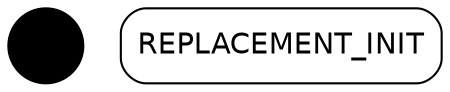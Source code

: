 

digraph casestates {
    size="20,20";
    edge[arrowhead=open]
    node [shape=rectangle];
    start[shape=circle, label="", fillcolor=black, style=filled]#    sampledinit[lab!el="SAMPLED_INIT", fontname="helvetica", style=rounded]
    replacementinit[label="REPLACEMENT_INIT", fontname="helvetica", style=rounded]
}
